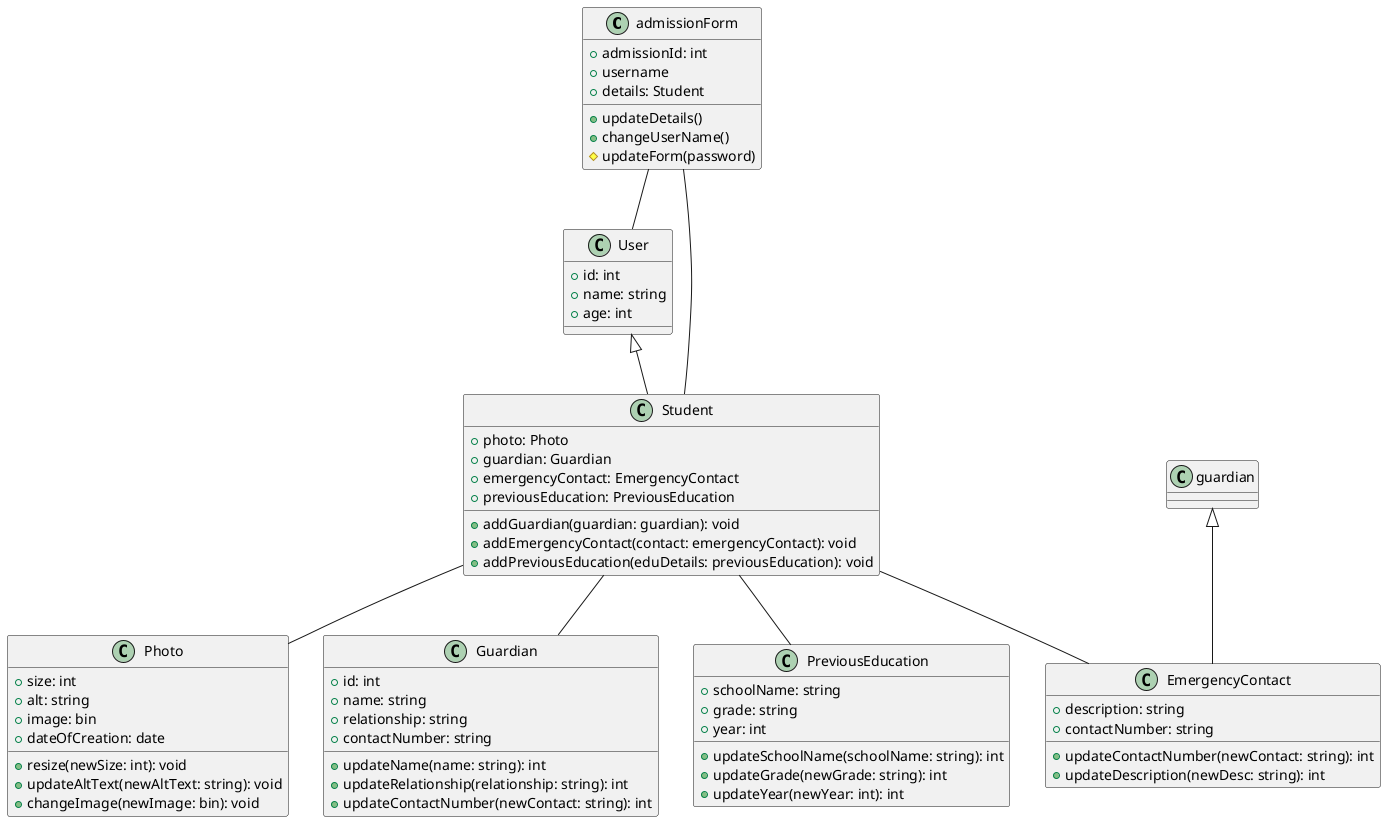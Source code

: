 @startuml admissions

class admissionForm {
	+ admissionId: int
	+ username
	+ details: Student

	+ updateDetails()
	+ changeUserName()
	' See this
	# updateForm(password)
}

class User {
	+ id: int
	+ name: string
	+ age: int
}

class Student extends User{
	+ photo: Photo
	+ guardian: Guardian
	+ emergencyContact: EmergencyContact
	+ previousEducation: PreviousEducation

	+ addGuardian(guardian: guardian): void
	+ addEmergencyContact(contact: emergencyContact): void
	+ addPreviousEducation(eduDetails: previousEducation): void
}

class Photo {
	+ size: int
	+ alt: string
	+ image: bin
	+ dateOfCreation: date
	+ resize(newSize: int): void
	+ updateAltText(newAltText: string): void
	+ changeImage(newImage: bin): void
}

class Guardian {
	+ id: int
	+ name: string
	+ relationship: string
	+ contactNumber: string

	+ updateName(name: string): int
	+ updateRelationship(relationship: string): int
	+ updateContactNumber(newContact: string): int
}

class EmergencyContact extends guardian{
	+ description: string
	+ contactNumber: string

	+ updateContactNumber(newContact: string): int
	+ updateDescription(newDesc: string): int
}

class PreviousEducation {
	+ schoolName: string
	+ grade: string
	+ year: int
	
	+ updateSchoolName(schoolName: string): int
	+ updateGrade(newGrade: string): int
	+ updateYear(newYear: int): int
}

admissionForm -- User
admissionForm -- Student
Student -- Photo
Student -- Guardian
Student -- EmergencyContact
Student -- PreviousEducation

@enduml

